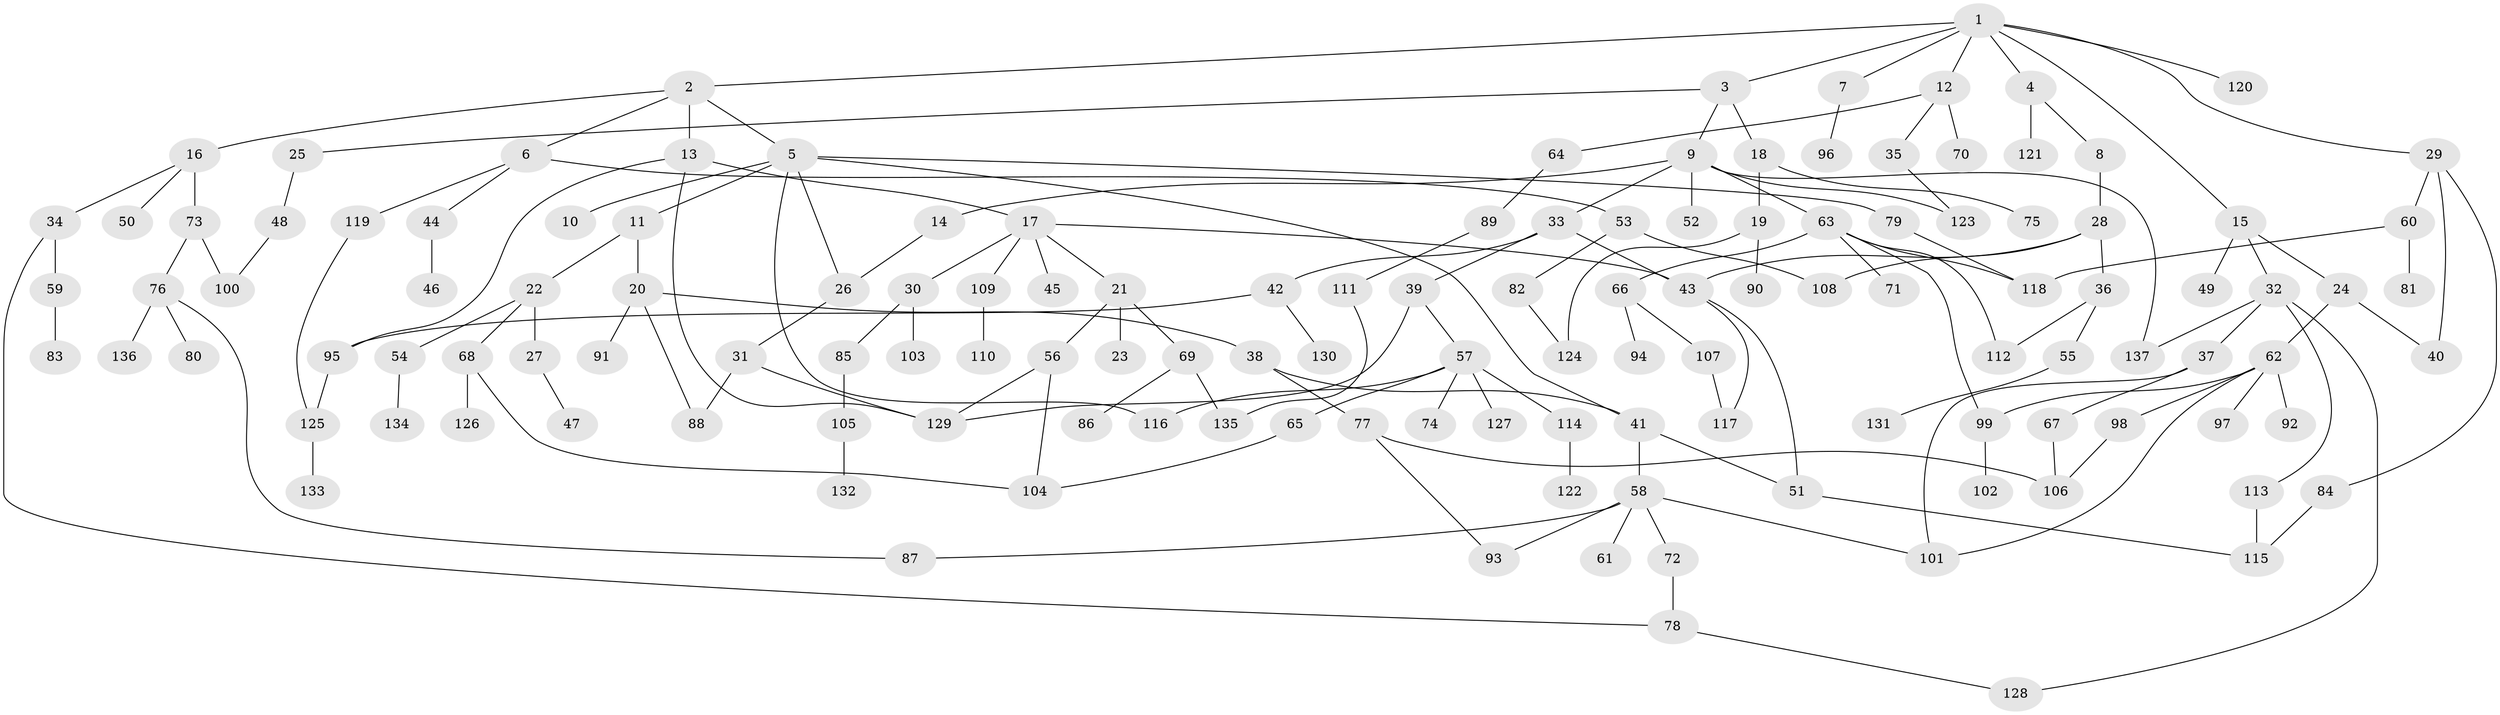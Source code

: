 // coarse degree distribution, {7: 0.010309278350515464, 5: 0.07216494845360824, 4: 0.10309278350515463, 2: 0.3917525773195876, 6: 0.030927835051546393, 1: 0.14432989690721648, 3: 0.24742268041237114}
// Generated by graph-tools (version 1.1) at 2025/48/03/04/25 22:48:43]
// undirected, 137 vertices, 172 edges
graph export_dot {
  node [color=gray90,style=filled];
  1;
  2;
  3;
  4;
  5;
  6;
  7;
  8;
  9;
  10;
  11;
  12;
  13;
  14;
  15;
  16;
  17;
  18;
  19;
  20;
  21;
  22;
  23;
  24;
  25;
  26;
  27;
  28;
  29;
  30;
  31;
  32;
  33;
  34;
  35;
  36;
  37;
  38;
  39;
  40;
  41;
  42;
  43;
  44;
  45;
  46;
  47;
  48;
  49;
  50;
  51;
  52;
  53;
  54;
  55;
  56;
  57;
  58;
  59;
  60;
  61;
  62;
  63;
  64;
  65;
  66;
  67;
  68;
  69;
  70;
  71;
  72;
  73;
  74;
  75;
  76;
  77;
  78;
  79;
  80;
  81;
  82;
  83;
  84;
  85;
  86;
  87;
  88;
  89;
  90;
  91;
  92;
  93;
  94;
  95;
  96;
  97;
  98;
  99;
  100;
  101;
  102;
  103;
  104;
  105;
  106;
  107;
  108;
  109;
  110;
  111;
  112;
  113;
  114;
  115;
  116;
  117;
  118;
  119;
  120;
  121;
  122;
  123;
  124;
  125;
  126;
  127;
  128;
  129;
  130;
  131;
  132;
  133;
  134;
  135;
  136;
  137;
  1 -- 2;
  1 -- 3;
  1 -- 4;
  1 -- 7;
  1 -- 12;
  1 -- 15;
  1 -- 29;
  1 -- 120;
  2 -- 5;
  2 -- 6;
  2 -- 13;
  2 -- 16;
  3 -- 9;
  3 -- 18;
  3 -- 25;
  4 -- 8;
  4 -- 121;
  5 -- 10;
  5 -- 11;
  5 -- 79;
  5 -- 116;
  5 -- 26;
  5 -- 41;
  6 -- 44;
  6 -- 53;
  6 -- 119;
  7 -- 96;
  8 -- 28;
  9 -- 14;
  9 -- 33;
  9 -- 52;
  9 -- 63;
  9 -- 123;
  9 -- 137;
  11 -- 20;
  11 -- 22;
  12 -- 35;
  12 -- 64;
  12 -- 70;
  13 -- 17;
  13 -- 129;
  13 -- 95;
  14 -- 26;
  15 -- 24;
  15 -- 32;
  15 -- 49;
  16 -- 34;
  16 -- 50;
  16 -- 73;
  17 -- 21;
  17 -- 30;
  17 -- 43;
  17 -- 45;
  17 -- 109;
  18 -- 19;
  18 -- 75;
  19 -- 90;
  19 -- 124;
  20 -- 38;
  20 -- 88;
  20 -- 91;
  21 -- 23;
  21 -- 56;
  21 -- 69;
  22 -- 27;
  22 -- 54;
  22 -- 68;
  24 -- 62;
  24 -- 40;
  25 -- 48;
  26 -- 31;
  27 -- 47;
  28 -- 36;
  28 -- 108;
  28 -- 43;
  29 -- 40;
  29 -- 60;
  29 -- 84;
  30 -- 85;
  30 -- 103;
  31 -- 88;
  31 -- 129;
  32 -- 37;
  32 -- 113;
  32 -- 128;
  32 -- 137;
  33 -- 39;
  33 -- 42;
  33 -- 43;
  34 -- 59;
  34 -- 78;
  35 -- 123;
  36 -- 55;
  36 -- 112;
  37 -- 67;
  37 -- 101;
  38 -- 41;
  38 -- 77;
  39 -- 57;
  39 -- 129;
  41 -- 58;
  41 -- 51;
  42 -- 95;
  42 -- 130;
  43 -- 51;
  43 -- 117;
  44 -- 46;
  48 -- 100;
  51 -- 115;
  53 -- 82;
  53 -- 108;
  54 -- 134;
  55 -- 131;
  56 -- 104;
  56 -- 129;
  57 -- 65;
  57 -- 74;
  57 -- 114;
  57 -- 127;
  57 -- 116;
  58 -- 61;
  58 -- 72;
  58 -- 87;
  58 -- 93;
  58 -- 101;
  59 -- 83;
  60 -- 81;
  60 -- 118;
  62 -- 92;
  62 -- 97;
  62 -- 98;
  62 -- 99;
  62 -- 101;
  63 -- 66;
  63 -- 71;
  63 -- 99;
  63 -- 118;
  63 -- 112;
  64 -- 89;
  65 -- 104;
  66 -- 94;
  66 -- 107;
  67 -- 106;
  68 -- 126;
  68 -- 104;
  69 -- 86;
  69 -- 135;
  72 -- 78;
  73 -- 76;
  73 -- 100;
  76 -- 80;
  76 -- 136;
  76 -- 87;
  77 -- 106;
  77 -- 93;
  78 -- 128;
  79 -- 118;
  82 -- 124;
  84 -- 115;
  85 -- 105;
  89 -- 111;
  95 -- 125;
  98 -- 106;
  99 -- 102;
  105 -- 132;
  107 -- 117;
  109 -- 110;
  111 -- 135;
  113 -- 115;
  114 -- 122;
  119 -- 125;
  125 -- 133;
}
